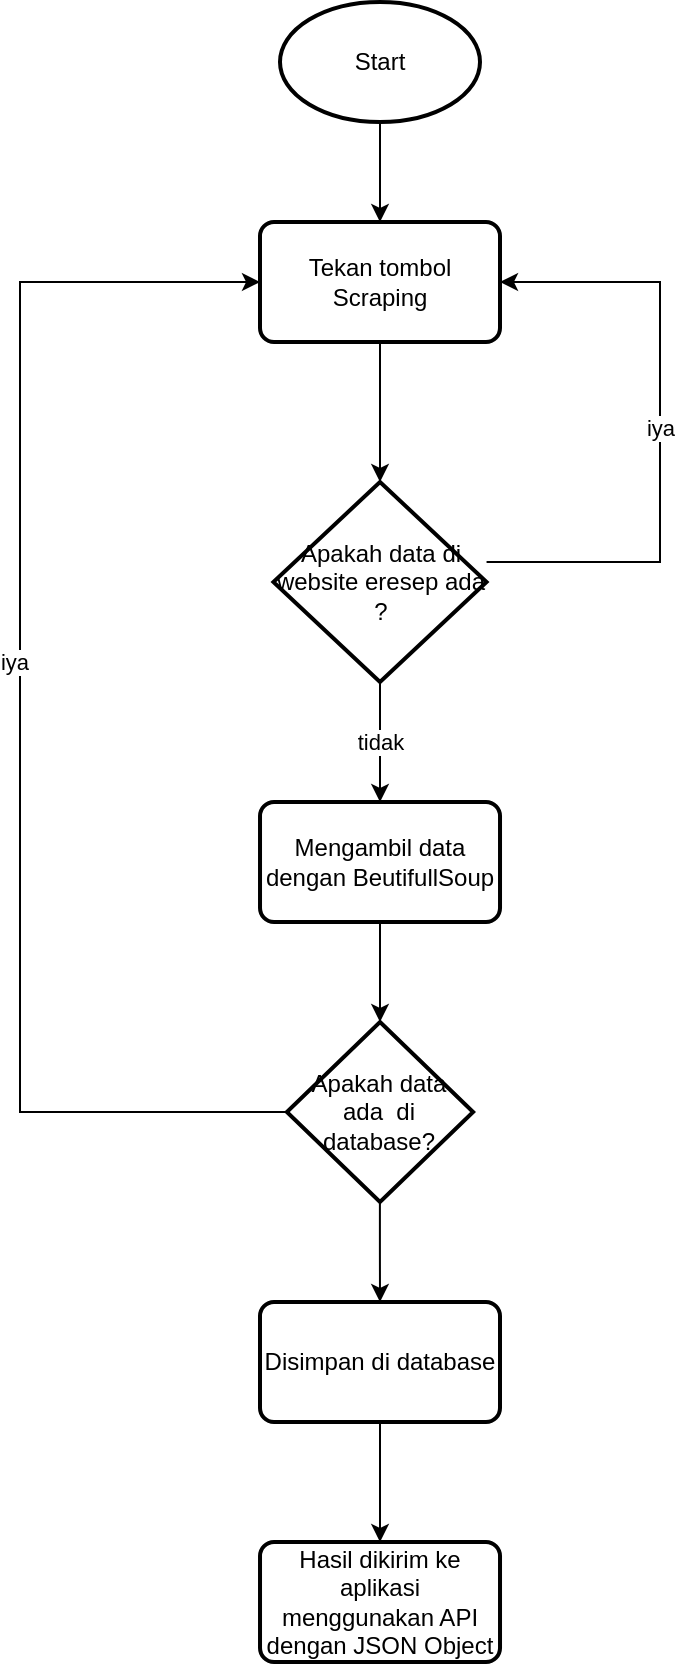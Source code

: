 <mxfile version="14.6.6" type="device"><diagram id="TMYkf2OAqNku2lRmQJFp" name="Page-1"><mxGraphModel dx="1422" dy="762" grid="1" gridSize="10" guides="1" tooltips="1" connect="1" arrows="1" fold="1" page="1" pageScale="1" pageWidth="827" pageHeight="1169" math="0" shadow="0"><root><mxCell id="0"/><mxCell id="1" parent="0"/><mxCell id="VS2duHeWYsj91G9ogKiW-6" style="edgeStyle=orthogonalEdgeStyle;rounded=0;orthogonalLoop=1;jettySize=auto;html=1;entryX=0.5;entryY=0;entryDx=0;entryDy=0;" parent="1" source="VS2duHeWYsj91G9ogKiW-1" target="VS2duHeWYsj91G9ogKiW-5" edge="1"><mxGeometry relative="1" as="geometry"/></mxCell><mxCell id="VS2duHeWYsj91G9ogKiW-1" value="Start" style="strokeWidth=2;html=1;shape=mxgraph.flowchart.start_1;whiteSpace=wrap;" parent="1" vertex="1"><mxGeometry x="350" y="20" width="100" height="60" as="geometry"/></mxCell><mxCell id="VS2duHeWYsj91G9ogKiW-8" value="iya" style="edgeStyle=orthogonalEdgeStyle;rounded=0;orthogonalLoop=1;jettySize=auto;html=1;entryX=1;entryY=0.5;entryDx=0;entryDy=0;" parent="1" source="VS2duHeWYsj91G9ogKiW-2" target="VS2duHeWYsj91G9ogKiW-5" edge="1"><mxGeometry relative="1" as="geometry"><Array as="points"><mxPoint x="540" y="300"/><mxPoint x="540" y="160"/></Array></mxGeometry></mxCell><mxCell id="VS2duHeWYsj91G9ogKiW-11" value="tidak" style="edgeStyle=orthogonalEdgeStyle;rounded=0;orthogonalLoop=1;jettySize=auto;html=1;entryX=0.5;entryY=0;entryDx=0;entryDy=0;" parent="1" source="VS2duHeWYsj91G9ogKiW-2" target="VS2duHeWYsj91G9ogKiW-10" edge="1"><mxGeometry relative="1" as="geometry"/></mxCell><mxCell id="VS2duHeWYsj91G9ogKiW-2" value="Apakah data di website eresep ada ?" style="strokeWidth=2;html=1;shape=mxgraph.flowchart.decision;whiteSpace=wrap;" parent="1" vertex="1"><mxGeometry x="346.72" y="260" width="106.56" height="100" as="geometry"/></mxCell><mxCell id="VS2duHeWYsj91G9ogKiW-7" style="edgeStyle=orthogonalEdgeStyle;rounded=0;orthogonalLoop=1;jettySize=auto;html=1;" parent="1" source="VS2duHeWYsj91G9ogKiW-5" target="VS2duHeWYsj91G9ogKiW-2" edge="1"><mxGeometry relative="1" as="geometry"/></mxCell><mxCell id="VS2duHeWYsj91G9ogKiW-5" value="Tekan tombol Scraping" style="rounded=1;whiteSpace=wrap;html=1;absoluteArcSize=1;arcSize=14;strokeWidth=2;" parent="1" vertex="1"><mxGeometry x="340" y="130" width="120" height="60" as="geometry"/></mxCell><mxCell id="VS2duHeWYsj91G9ogKiW-13" style="edgeStyle=orthogonalEdgeStyle;rounded=0;orthogonalLoop=1;jettySize=auto;html=1;entryX=0.5;entryY=0;entryDx=0;entryDy=0;entryPerimeter=0;" parent="1" source="VS2duHeWYsj91G9ogKiW-10" target="VS2duHeWYsj91G9ogKiW-12" edge="1"><mxGeometry relative="1" as="geometry"/></mxCell><mxCell id="VS2duHeWYsj91G9ogKiW-10" value="Mengambil data dengan BeutifullSoup" style="rounded=1;whiteSpace=wrap;html=1;absoluteArcSize=1;arcSize=14;strokeWidth=2;" parent="1" vertex="1"><mxGeometry x="340.01" y="420" width="120" height="60" as="geometry"/></mxCell><mxCell id="VS2duHeWYsj91G9ogKiW-14" style="edgeStyle=orthogonalEdgeStyle;rounded=0;orthogonalLoop=1;jettySize=auto;html=1;entryX=0;entryY=0.5;entryDx=0;entryDy=0;" parent="1" source="VS2duHeWYsj91G9ogKiW-12" target="VS2duHeWYsj91G9ogKiW-5" edge="1"><mxGeometry relative="1" as="geometry"><Array as="points"><mxPoint x="220" y="575"/><mxPoint x="220" y="160"/></Array></mxGeometry></mxCell><mxCell id="VS2duHeWYsj91G9ogKiW-15" value="iya" style="edgeLabel;html=1;align=center;verticalAlign=middle;resizable=0;points=[];" parent="VS2duHeWYsj91G9ogKiW-14" vertex="1" connectable="0"><mxGeometry x="0.072" y="3" relative="1" as="geometry"><mxPoint as="offset"/></mxGeometry></mxCell><mxCell id="VS2duHeWYsj91G9ogKiW-18" style="edgeStyle=orthogonalEdgeStyle;rounded=0;orthogonalLoop=1;jettySize=auto;html=1;entryX=0.5;entryY=0;entryDx=0;entryDy=0;" parent="1" source="VS2duHeWYsj91G9ogKiW-12" target="VS2duHeWYsj91G9ogKiW-16" edge="1"><mxGeometry relative="1" as="geometry"/></mxCell><mxCell id="VS2duHeWYsj91G9ogKiW-12" value="Apakah data ada&amp;nbsp; di database?" style="strokeWidth=2;html=1;shape=mxgraph.flowchart.decision;whiteSpace=wrap;" parent="1" vertex="1"><mxGeometry x="353.44" y="530" width="93.12" height="90" as="geometry"/></mxCell><mxCell id="VS2duHeWYsj91G9ogKiW-22" style="edgeStyle=orthogonalEdgeStyle;rounded=0;orthogonalLoop=1;jettySize=auto;html=1;entryX=0.5;entryY=0;entryDx=0;entryDy=0;" parent="1" source="VS2duHeWYsj91G9ogKiW-16" target="VS2duHeWYsj91G9ogKiW-20" edge="1"><mxGeometry relative="1" as="geometry"/></mxCell><mxCell id="VS2duHeWYsj91G9ogKiW-16" value="Disimpan di database" style="rounded=1;whiteSpace=wrap;html=1;absoluteArcSize=1;arcSize=14;strokeWidth=2;" parent="1" vertex="1"><mxGeometry x="340" y="670" width="120" height="60" as="geometry"/></mxCell><mxCell id="VS2duHeWYsj91G9ogKiW-20" value="Hasil dikirim ke aplikasi menggunakan API dengan JSON Object" style="rounded=1;whiteSpace=wrap;html=1;absoluteArcSize=1;arcSize=14;strokeWidth=2;" parent="1" vertex="1"><mxGeometry x="340.01" y="790" width="120" height="60" as="geometry"/></mxCell></root></mxGraphModel></diagram></mxfile>